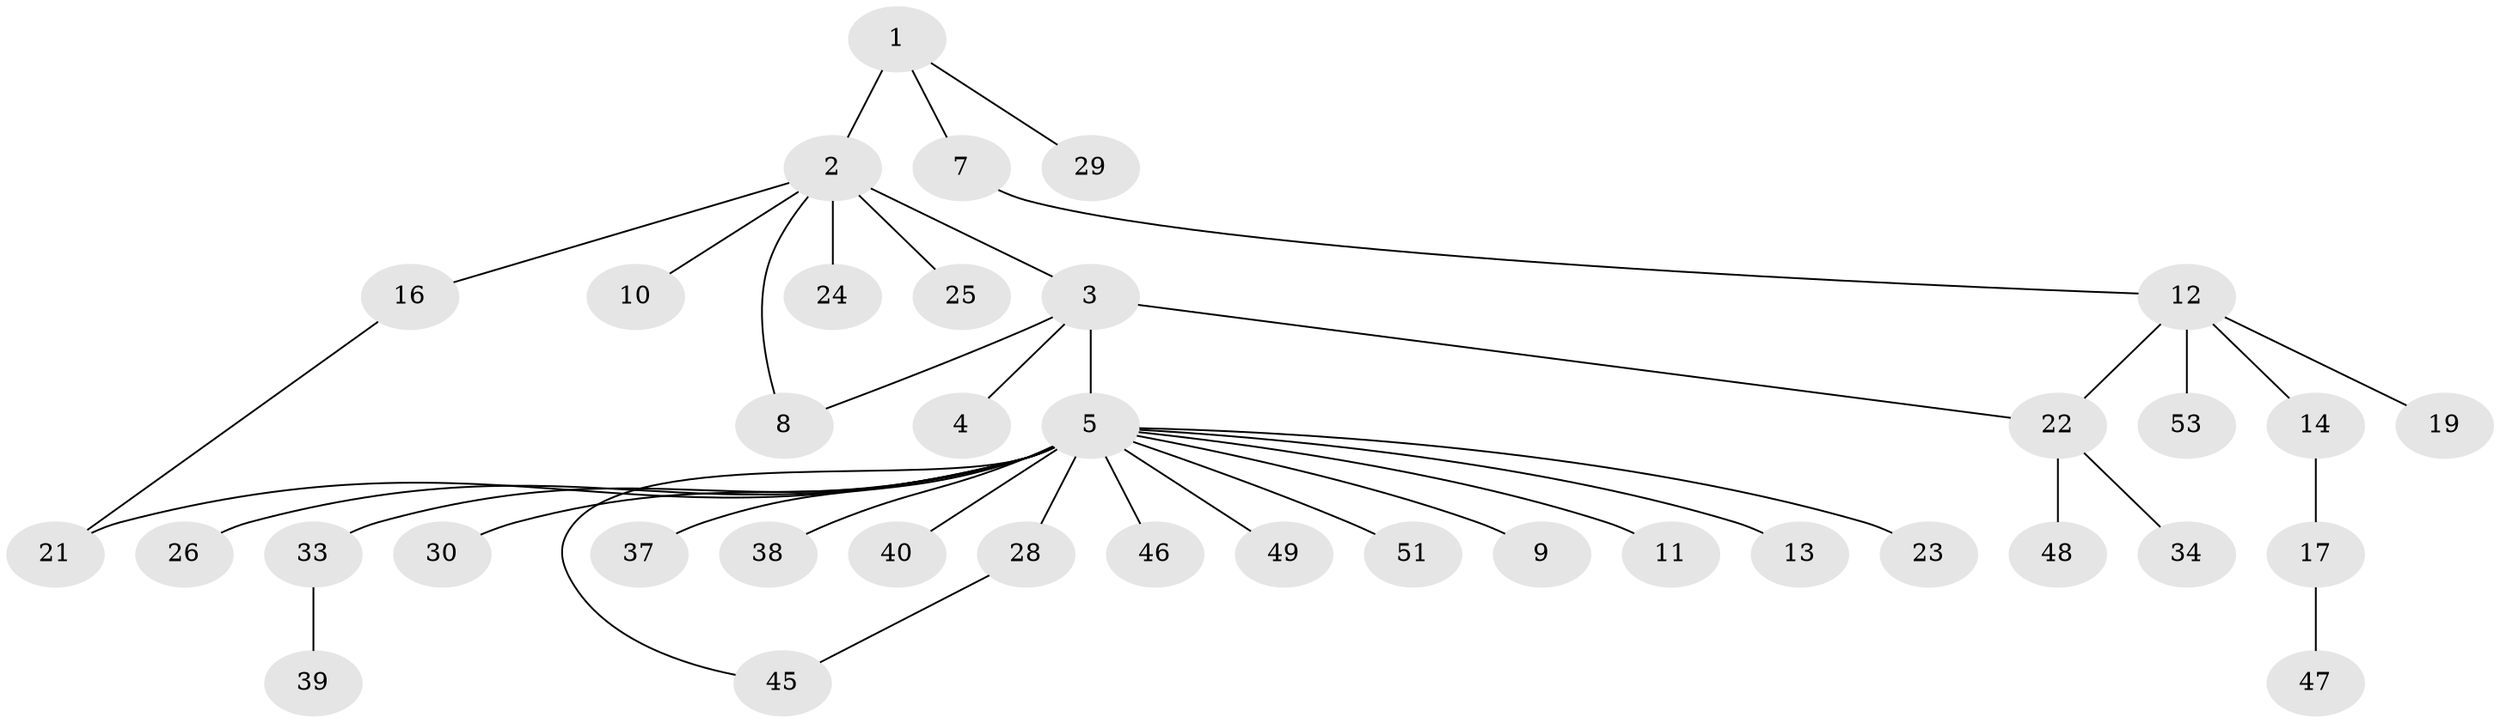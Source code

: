 // Generated by graph-tools (version 1.1) at 2025/52/02/27/25 19:52:00]
// undirected, 38 vertices, 41 edges
graph export_dot {
graph [start="1"]
  node [color=gray90,style=filled];
  1 [super="+32"];
  2 [super="+15"];
  3 [super="+18"];
  4;
  5 [super="+6"];
  7 [super="+35"];
  8 [super="+44"];
  9;
  10;
  11;
  12 [super="+20"];
  13;
  14 [super="+27"];
  16;
  17 [super="+41"];
  19;
  21 [super="+36"];
  22 [super="+31"];
  23;
  24;
  25;
  26;
  28 [super="+52"];
  29;
  30;
  33 [super="+43"];
  34;
  37 [super="+42"];
  38;
  39;
  40;
  45;
  46;
  47;
  48;
  49 [super="+50"];
  51;
  53;
  1 -- 2 [weight=2];
  1 -- 7;
  1 -- 29;
  2 -- 3;
  2 -- 10;
  2 -- 16;
  2 -- 24;
  2 -- 25;
  2 -- 8;
  3 -- 4;
  3 -- 5;
  3 -- 8;
  3 -- 22;
  5 -- 9;
  5 -- 11;
  5 -- 13 [weight=2];
  5 -- 23;
  5 -- 28;
  5 -- 30;
  5 -- 33;
  5 -- 38;
  5 -- 40;
  5 -- 45;
  5 -- 49;
  5 -- 51;
  5 -- 37;
  5 -- 21;
  5 -- 26;
  5 -- 46;
  7 -- 12;
  12 -- 14;
  12 -- 19;
  12 -- 22;
  12 -- 53;
  14 -- 17;
  16 -- 21;
  17 -- 47;
  22 -- 48;
  22 -- 34;
  28 -- 45;
  33 -- 39;
}
